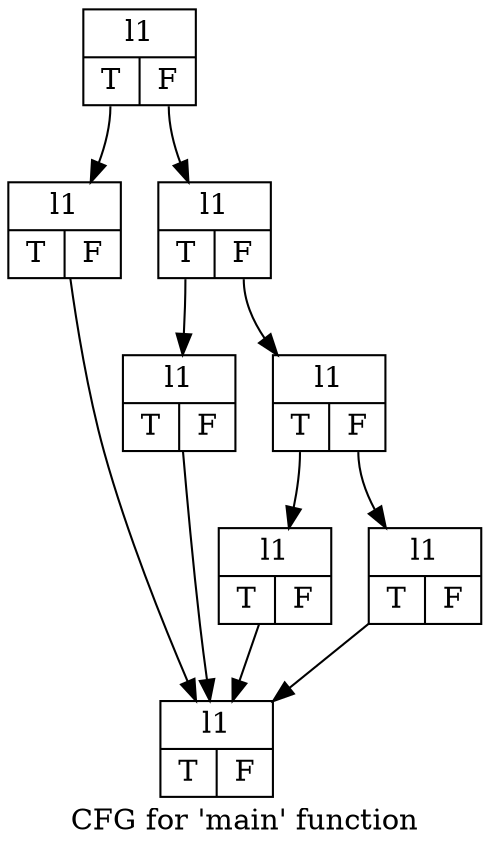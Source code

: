digraph "CFG for 'main' function" {
	label="CFG for 'main' function";

	Node0x55bba52504c0 [shape=record,label="{l1|{<s0>T|<s1>F}}"];
	Node0x55bba52504c0:s0 -> Node0x55bba5250fb0;
	Node0x55bba52504c0:s1 -> Node0x55bba5251000;
	Node0x55bba5250fb0 [shape=record,label="{l1|{<s0>T|<s1>F}}"];
	Node0x55bba5250fb0 -> Node0x55bba5251690;
	Node0x55bba5251000 [shape=record,label="{l1|{<s0>T|<s1>F}}"];
	Node0x55bba5251000:s0 -> Node0x55bba5251bf0;
	Node0x55bba5251000:s1 -> Node0x55bba5251c40;
	Node0x55bba5251bf0 [shape=record,label="{l1|{<s0>T|<s1>F}}"];
	Node0x55bba5251bf0 -> Node0x55bba5251690;
	Node0x55bba5251c40 [shape=record,label="{l1|{<s0>T|<s1>F}}"];
	Node0x55bba5251c40:s0 -> Node0x55bba5252350;
	Node0x55bba5251c40:s1 -> Node0x55bba52523a0;
	Node0x55bba5252350 [shape=record,label="{l1|{<s0>T|<s1>F}}"];
	Node0x55bba5252350 -> Node0x55bba5251690;
	Node0x55bba52523a0 [shape=record,label="{l1|{<s0>T|<s1>F}}"];
	Node0x55bba52523a0 -> Node0x55bba5251690;
	Node0x55bba5251690 [shape=record,label="{l1|{<s0>T|<s1>F}}"];
}
